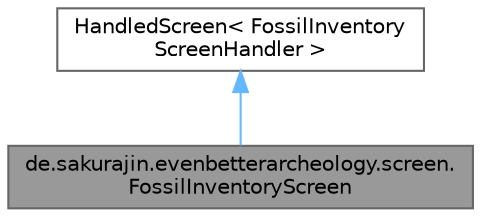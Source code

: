 digraph "de.sakurajin.evenbetterarcheology.screen.FossilInventoryScreen"
{
 // LATEX_PDF_SIZE
  bgcolor="transparent";
  edge [fontname=Helvetica,fontsize=10,labelfontname=Helvetica,labelfontsize=10];
  node [fontname=Helvetica,fontsize=10,shape=box,height=0.2,width=0.4];
  Node1 [label="de.sakurajin.evenbetterarcheology.screen.\lFossilInventoryScreen",height=0.2,width=0.4,color="gray40", fillcolor="grey60", style="filled", fontcolor="black",tooltip=" "];
  Node2 -> Node1 [dir="back",color="steelblue1",style="solid"];
  Node2 [label="HandledScreen\< FossilInventory\lScreenHandler \>",height=0.2,width=0.4,color="gray40", fillcolor="white", style="filled",tooltip=" "];
}
